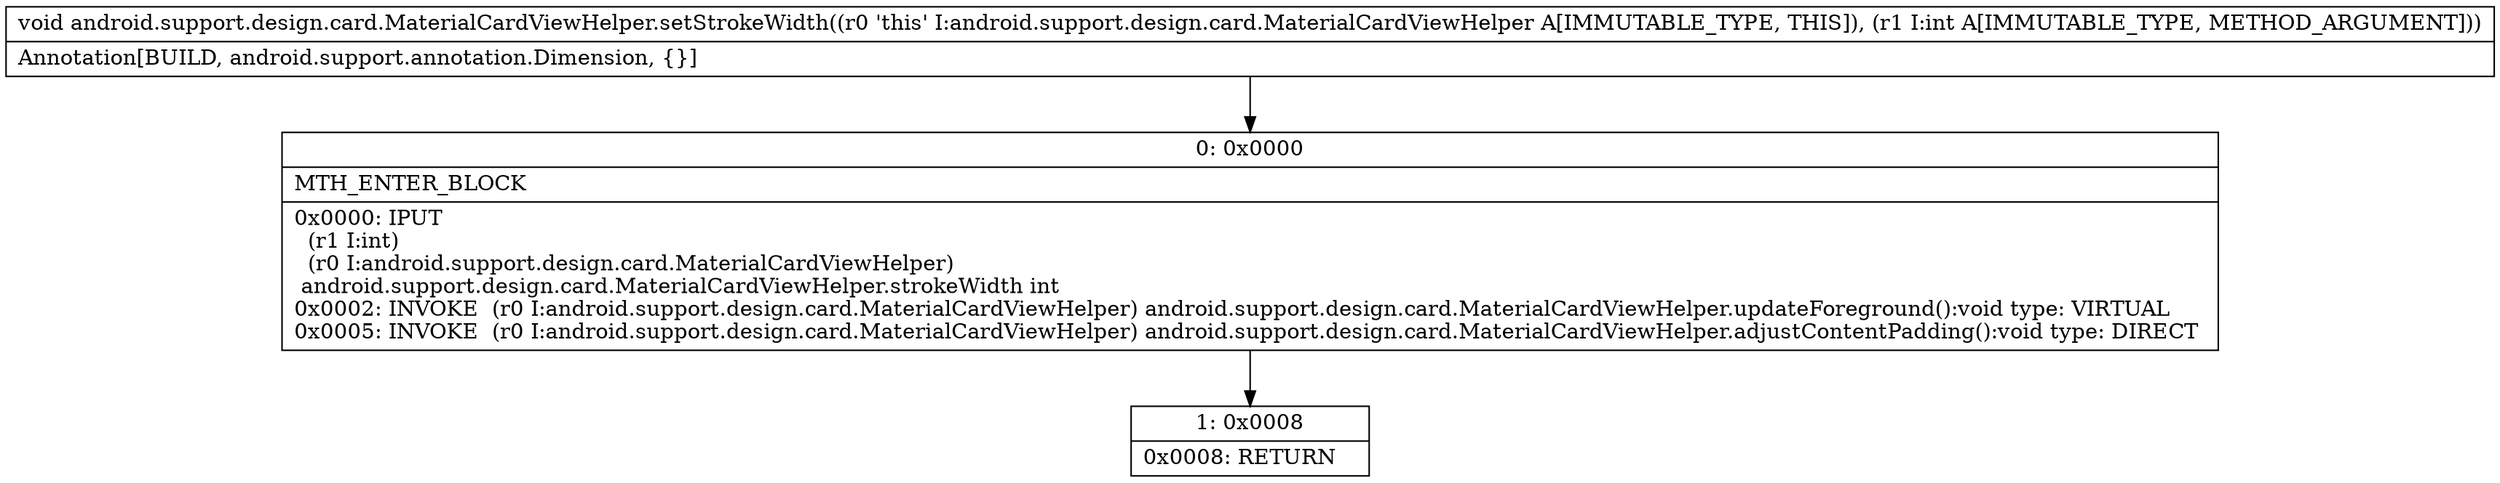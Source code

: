 digraph "CFG forandroid.support.design.card.MaterialCardViewHelper.setStrokeWidth(I)V" {
Node_0 [shape=record,label="{0\:\ 0x0000|MTH_ENTER_BLOCK\l|0x0000: IPUT  \l  (r1 I:int)\l  (r0 I:android.support.design.card.MaterialCardViewHelper)\l android.support.design.card.MaterialCardViewHelper.strokeWidth int \l0x0002: INVOKE  (r0 I:android.support.design.card.MaterialCardViewHelper) android.support.design.card.MaterialCardViewHelper.updateForeground():void type: VIRTUAL \l0x0005: INVOKE  (r0 I:android.support.design.card.MaterialCardViewHelper) android.support.design.card.MaterialCardViewHelper.adjustContentPadding():void type: DIRECT \l}"];
Node_1 [shape=record,label="{1\:\ 0x0008|0x0008: RETURN   \l}"];
MethodNode[shape=record,label="{void android.support.design.card.MaterialCardViewHelper.setStrokeWidth((r0 'this' I:android.support.design.card.MaterialCardViewHelper A[IMMUTABLE_TYPE, THIS]), (r1 I:int A[IMMUTABLE_TYPE, METHOD_ARGUMENT]))  | Annotation[BUILD, android.support.annotation.Dimension, \{\}]\l}"];
MethodNode -> Node_0;
Node_0 -> Node_1;
}

